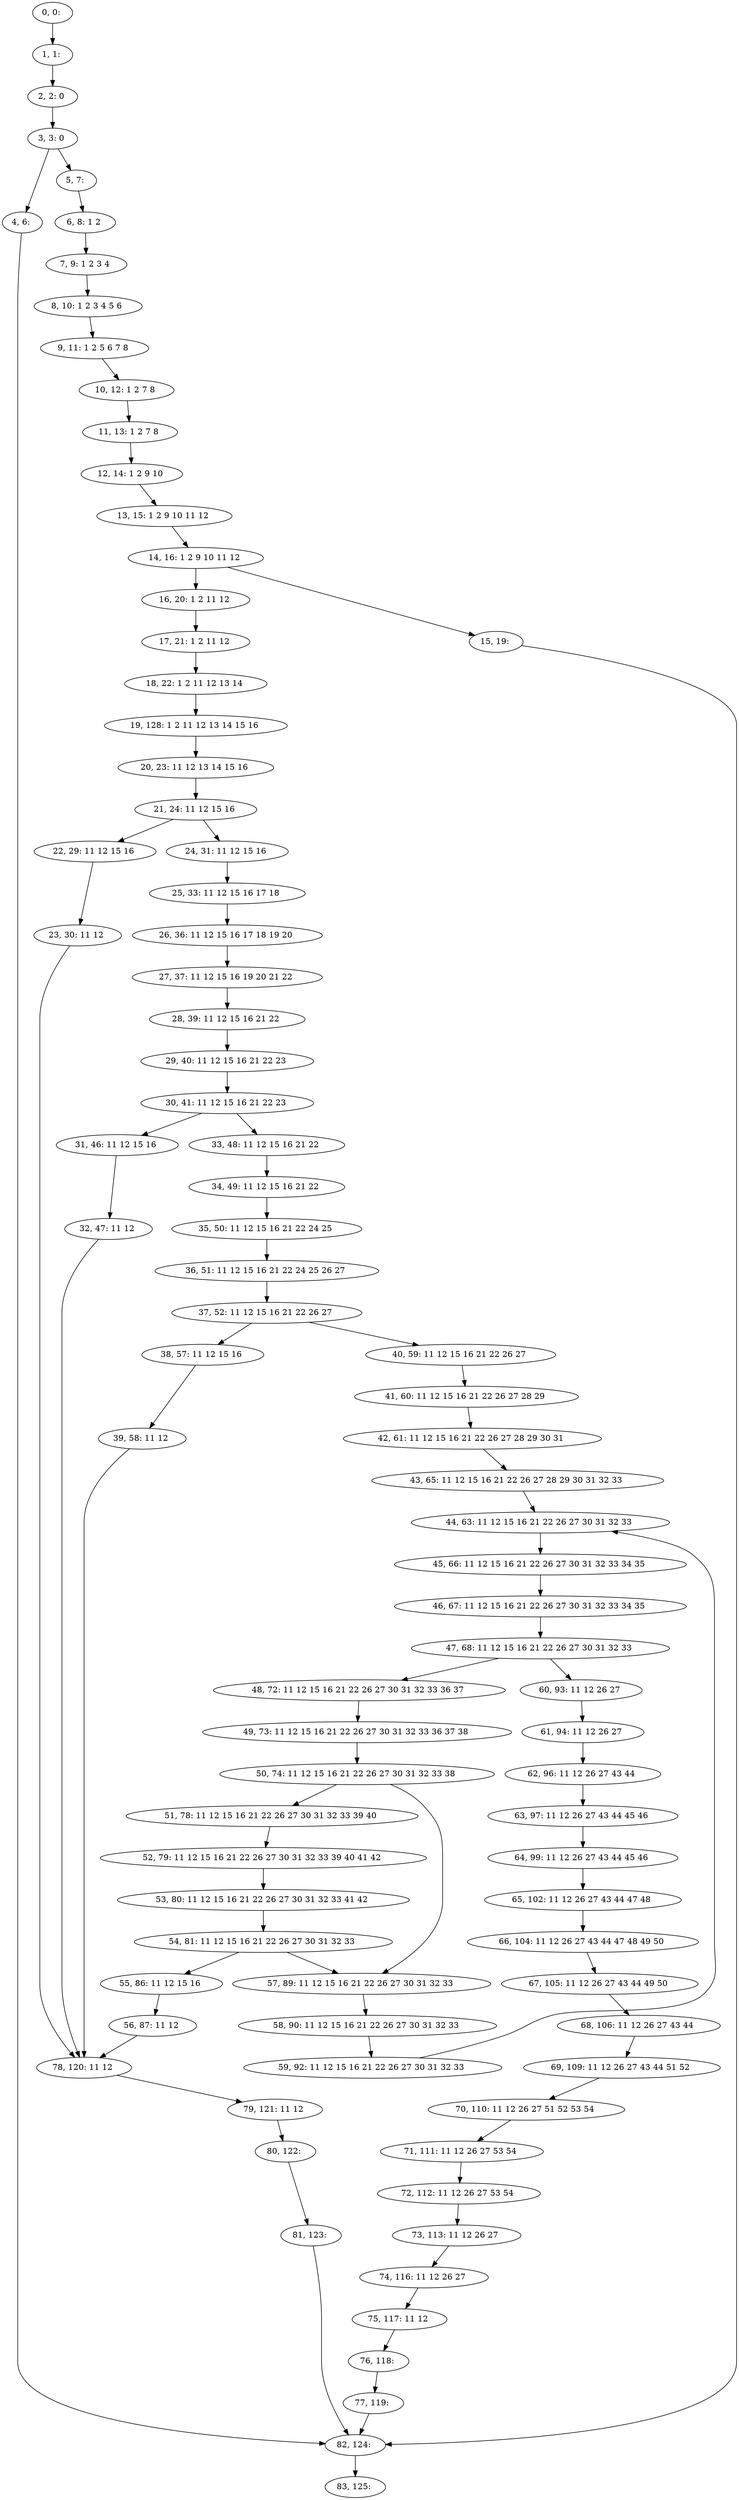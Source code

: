 digraph G {
0[label="0, 0: "];
1[label="1, 1: "];
2[label="2, 2: 0 "];
3[label="3, 3: 0 "];
4[label="4, 6: "];
5[label="5, 7: "];
6[label="6, 8: 1 2 "];
7[label="7, 9: 1 2 3 4 "];
8[label="8, 10: 1 2 3 4 5 6 "];
9[label="9, 11: 1 2 5 6 7 8 "];
10[label="10, 12: 1 2 7 8 "];
11[label="11, 13: 1 2 7 8 "];
12[label="12, 14: 1 2 9 10 "];
13[label="13, 15: 1 2 9 10 11 12 "];
14[label="14, 16: 1 2 9 10 11 12 "];
15[label="15, 19: "];
16[label="16, 20: 1 2 11 12 "];
17[label="17, 21: 1 2 11 12 "];
18[label="18, 22: 1 2 11 12 13 14 "];
19[label="19, 128: 1 2 11 12 13 14 15 16 "];
20[label="20, 23: 11 12 13 14 15 16 "];
21[label="21, 24: 11 12 15 16 "];
22[label="22, 29: 11 12 15 16 "];
23[label="23, 30: 11 12 "];
24[label="24, 31: 11 12 15 16 "];
25[label="25, 33: 11 12 15 16 17 18 "];
26[label="26, 36: 11 12 15 16 17 18 19 20 "];
27[label="27, 37: 11 12 15 16 19 20 21 22 "];
28[label="28, 39: 11 12 15 16 21 22 "];
29[label="29, 40: 11 12 15 16 21 22 23 "];
30[label="30, 41: 11 12 15 16 21 22 23 "];
31[label="31, 46: 11 12 15 16 "];
32[label="32, 47: 11 12 "];
33[label="33, 48: 11 12 15 16 21 22 "];
34[label="34, 49: 11 12 15 16 21 22 "];
35[label="35, 50: 11 12 15 16 21 22 24 25 "];
36[label="36, 51: 11 12 15 16 21 22 24 25 26 27 "];
37[label="37, 52: 11 12 15 16 21 22 26 27 "];
38[label="38, 57: 11 12 15 16 "];
39[label="39, 58: 11 12 "];
40[label="40, 59: 11 12 15 16 21 22 26 27 "];
41[label="41, 60: 11 12 15 16 21 22 26 27 28 29 "];
42[label="42, 61: 11 12 15 16 21 22 26 27 28 29 30 31 "];
43[label="43, 65: 11 12 15 16 21 22 26 27 28 29 30 31 32 33 "];
44[label="44, 63: 11 12 15 16 21 22 26 27 30 31 32 33 "];
45[label="45, 66: 11 12 15 16 21 22 26 27 30 31 32 33 34 35 "];
46[label="46, 67: 11 12 15 16 21 22 26 27 30 31 32 33 34 35 "];
47[label="47, 68: 11 12 15 16 21 22 26 27 30 31 32 33 "];
48[label="48, 72: 11 12 15 16 21 22 26 27 30 31 32 33 36 37 "];
49[label="49, 73: 11 12 15 16 21 22 26 27 30 31 32 33 36 37 38 "];
50[label="50, 74: 11 12 15 16 21 22 26 27 30 31 32 33 38 "];
51[label="51, 78: 11 12 15 16 21 22 26 27 30 31 32 33 39 40 "];
52[label="52, 79: 11 12 15 16 21 22 26 27 30 31 32 33 39 40 41 42 "];
53[label="53, 80: 11 12 15 16 21 22 26 27 30 31 32 33 41 42 "];
54[label="54, 81: 11 12 15 16 21 22 26 27 30 31 32 33 "];
55[label="55, 86: 11 12 15 16 "];
56[label="56, 87: 11 12 "];
57[label="57, 89: 11 12 15 16 21 22 26 27 30 31 32 33 "];
58[label="58, 90: 11 12 15 16 21 22 26 27 30 31 32 33 "];
59[label="59, 92: 11 12 15 16 21 22 26 27 30 31 32 33 "];
60[label="60, 93: 11 12 26 27 "];
61[label="61, 94: 11 12 26 27 "];
62[label="62, 96: 11 12 26 27 43 44 "];
63[label="63, 97: 11 12 26 27 43 44 45 46 "];
64[label="64, 99: 11 12 26 27 43 44 45 46 "];
65[label="65, 102: 11 12 26 27 43 44 47 48 "];
66[label="66, 104: 11 12 26 27 43 44 47 48 49 50 "];
67[label="67, 105: 11 12 26 27 43 44 49 50 "];
68[label="68, 106: 11 12 26 27 43 44 "];
69[label="69, 109: 11 12 26 27 43 44 51 52 "];
70[label="70, 110: 11 12 26 27 51 52 53 54 "];
71[label="71, 111: 11 12 26 27 53 54 "];
72[label="72, 112: 11 12 26 27 53 54 "];
73[label="73, 113: 11 12 26 27 "];
74[label="74, 116: 11 12 26 27 "];
75[label="75, 117: 11 12 "];
76[label="76, 118: "];
77[label="77, 119: "];
78[label="78, 120: 11 12 "];
79[label="79, 121: 11 12 "];
80[label="80, 122: "];
81[label="81, 123: "];
82[label="82, 124: "];
83[label="83, 125: "];
0->1 ;
1->2 ;
2->3 ;
3->4 ;
3->5 ;
4->82 ;
5->6 ;
6->7 ;
7->8 ;
8->9 ;
9->10 ;
10->11 ;
11->12 ;
12->13 ;
13->14 ;
14->15 ;
14->16 ;
15->82 ;
16->17 ;
17->18 ;
18->19 ;
19->20 ;
20->21 ;
21->22 ;
21->24 ;
22->23 ;
23->78 ;
24->25 ;
25->26 ;
26->27 ;
27->28 ;
28->29 ;
29->30 ;
30->31 ;
30->33 ;
31->32 ;
32->78 ;
33->34 ;
34->35 ;
35->36 ;
36->37 ;
37->38 ;
37->40 ;
38->39 ;
39->78 ;
40->41 ;
41->42 ;
42->43 ;
43->44 ;
44->45 ;
45->46 ;
46->47 ;
47->48 ;
47->60 ;
48->49 ;
49->50 ;
50->51 ;
50->57 ;
51->52 ;
52->53 ;
53->54 ;
54->55 ;
54->57 ;
55->56 ;
56->78 ;
57->58 ;
58->59 ;
59->44 ;
60->61 ;
61->62 ;
62->63 ;
63->64 ;
64->65 ;
65->66 ;
66->67 ;
67->68 ;
68->69 ;
69->70 ;
70->71 ;
71->72 ;
72->73 ;
73->74 ;
74->75 ;
75->76 ;
76->77 ;
77->82 ;
78->79 ;
79->80 ;
80->81 ;
81->82 ;
82->83 ;
}
